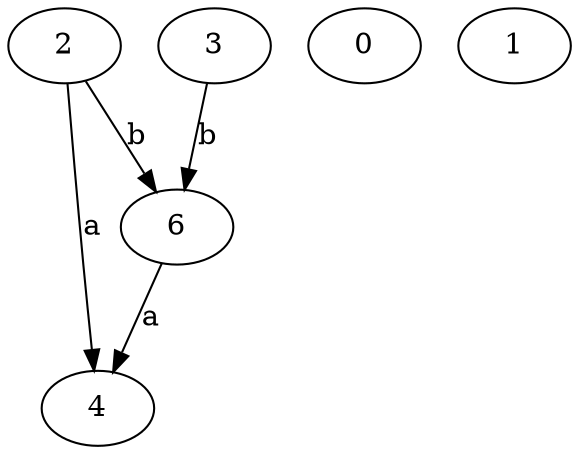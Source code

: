 strict digraph  {
2;
3;
0;
4;
1;
6;
2 -> 4  [label=a];
2 -> 6  [label=b];
3 -> 6  [label=b];
6 -> 4  [label=a];
}
